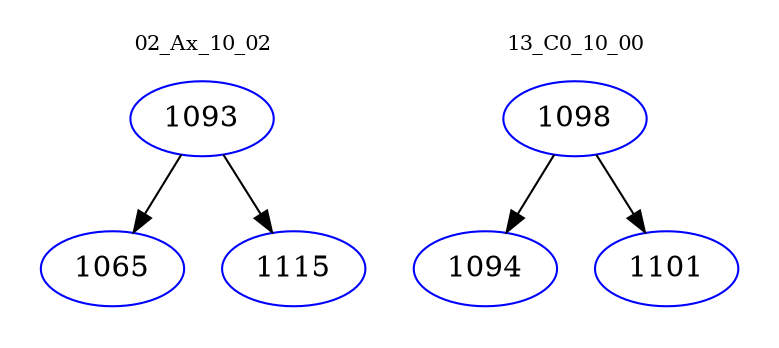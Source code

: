 digraph{
subgraph cluster_0 {
color = white
label = "02_Ax_10_02";
fontsize=10;
T0_1093 [label="1093", color="blue"]
T0_1093 -> T0_1065 [color="black"]
T0_1065 [label="1065", color="blue"]
T0_1093 -> T0_1115 [color="black"]
T0_1115 [label="1115", color="blue"]
}
subgraph cluster_1 {
color = white
label = "13_C0_10_00";
fontsize=10;
T1_1098 [label="1098", color="blue"]
T1_1098 -> T1_1094 [color="black"]
T1_1094 [label="1094", color="blue"]
T1_1098 -> T1_1101 [color="black"]
T1_1101 [label="1101", color="blue"]
}
}
